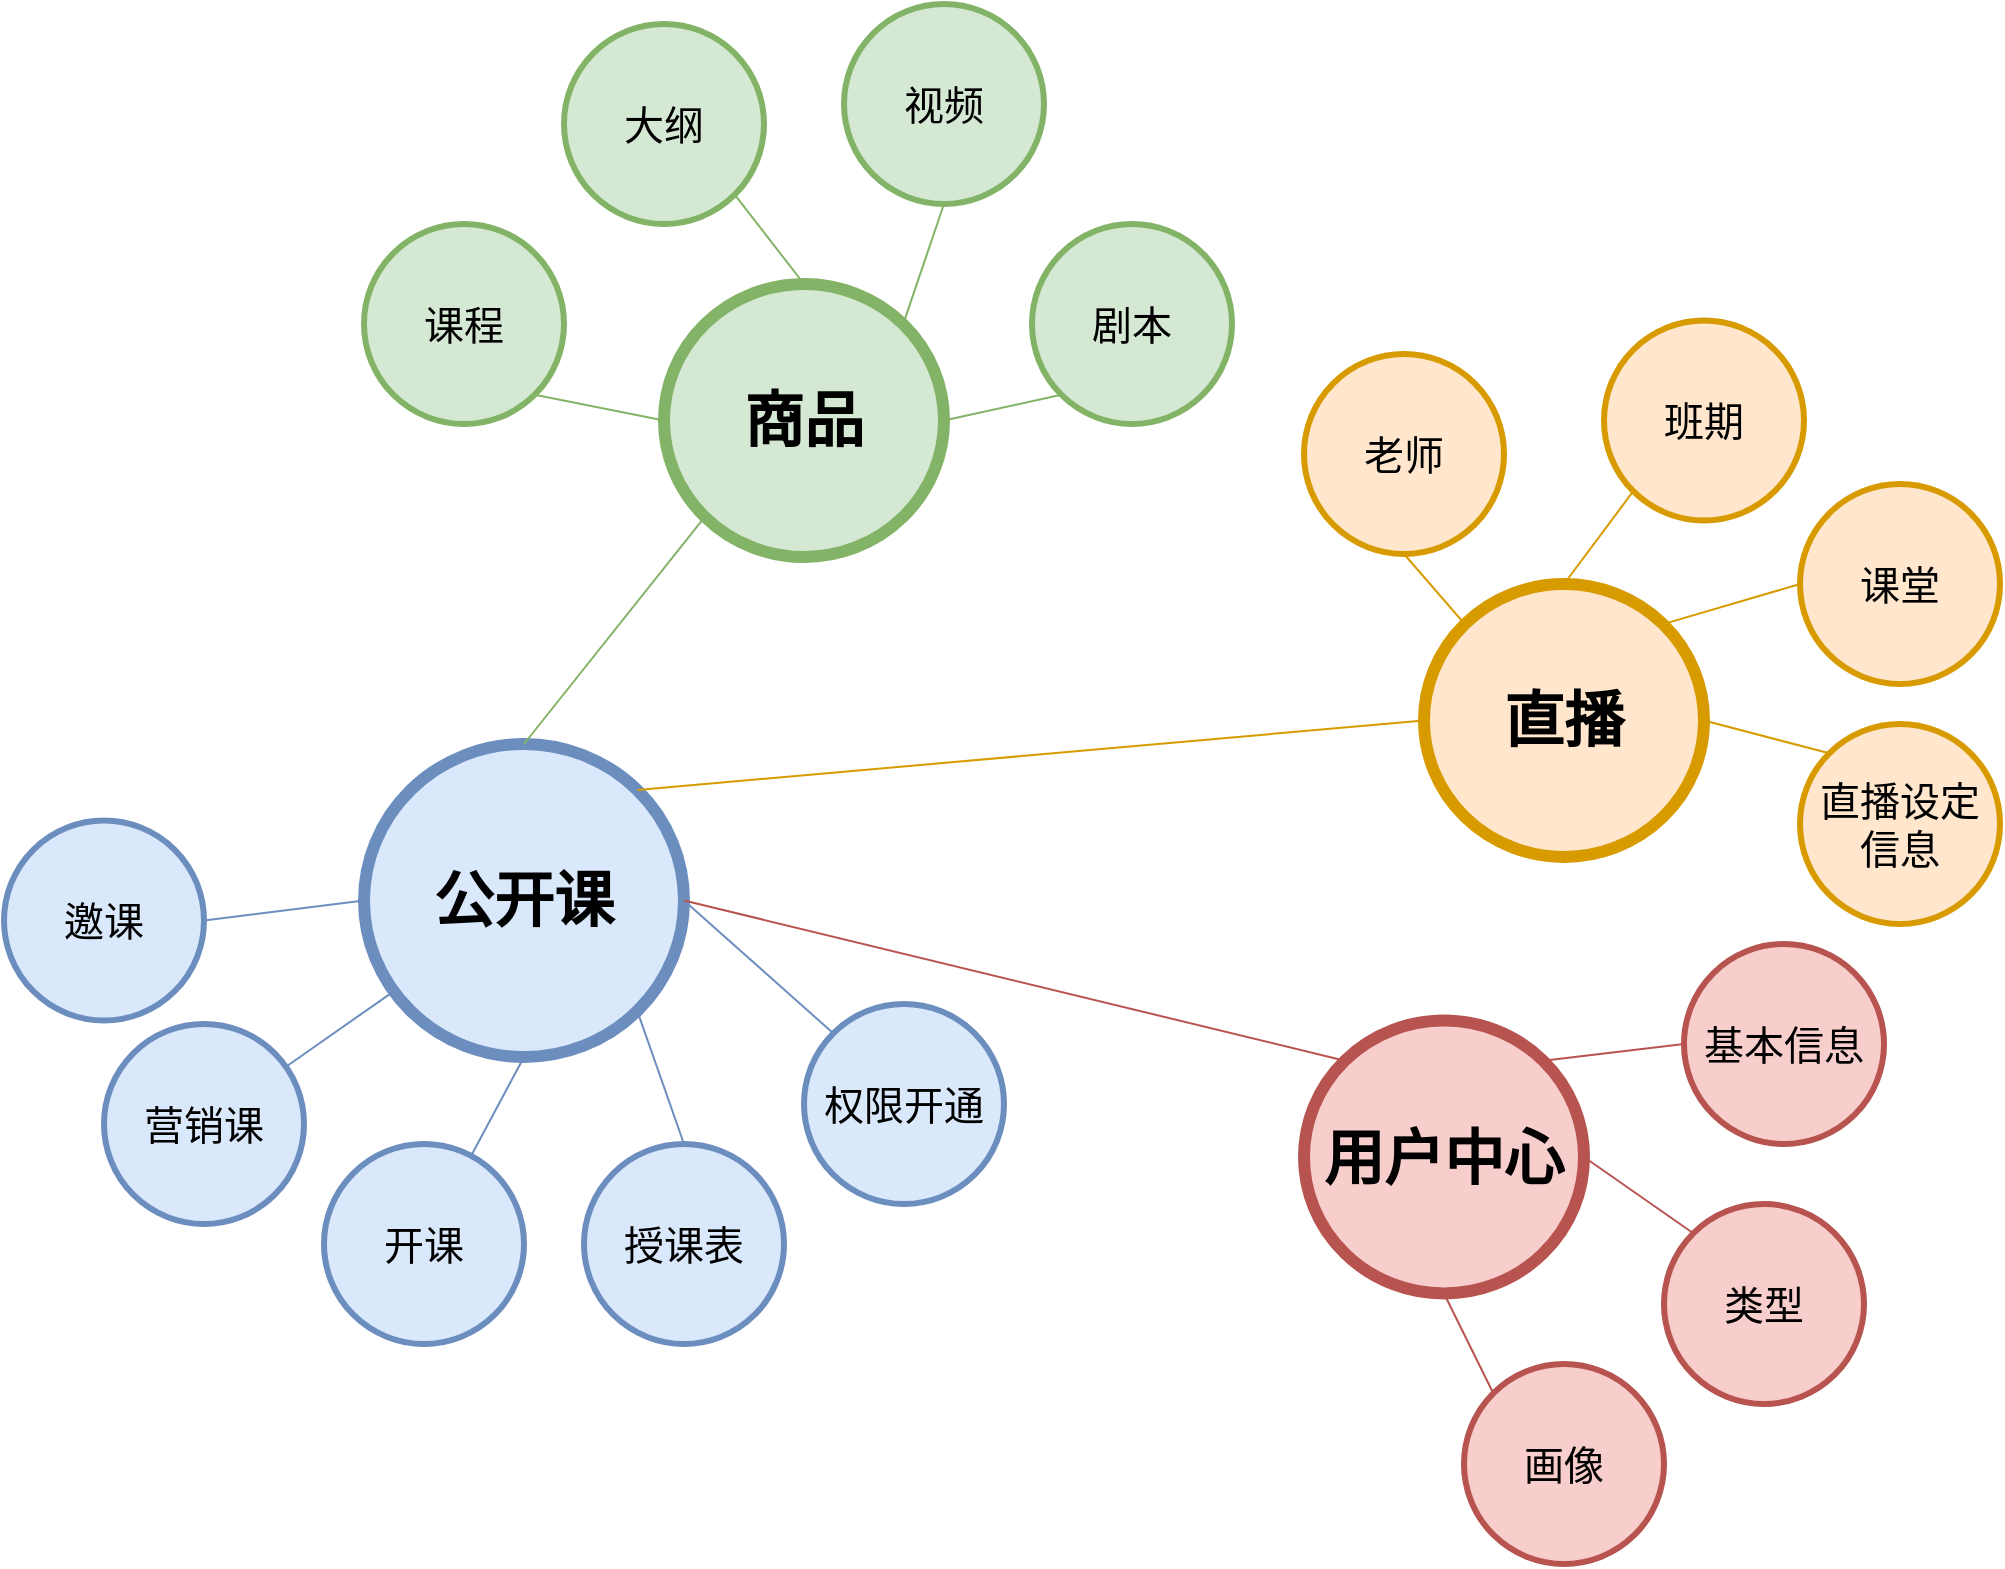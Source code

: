 <mxfile version="15.3.3" type="github">
  <diagram id="X7heIwv5WM6i-sBmFB4s" name="Page-1">
    <mxGraphModel dx="119" dy="502" grid="1" gridSize="10" guides="1" tooltips="1" connect="1" arrows="1" fold="1" page="1" pageScale="1" pageWidth="827" pageHeight="1169" math="0" shadow="0">
      <root>
        <mxCell id="0" />
        <mxCell id="1" parent="0" />
        <mxCell id="I5j3_8j3GP6viw84mAff-1" value="公开课" style="ellipse;whiteSpace=wrap;html=1;shadow=0;fontFamily=Helvetica;fontSize=30;align=center;strokeColor=#6c8ebf;strokeWidth=6;fillColor=#dae8fc;fontStyle=1;" vertex="1" parent="1">
          <mxGeometry x="1300" y="780" width="160" height="156.5" as="geometry" />
        </mxCell>
        <mxCell id="I5j3_8j3GP6viw84mAff-2" value="邀课" style="ellipse;whiteSpace=wrap;html=1;shadow=0;fontFamily=Helvetica;fontSize=20;align=center;strokeWidth=3;fillColor=#dae8fc;strokeColor=#6c8ebf;" vertex="1" parent="1">
          <mxGeometry x="1120" y="818.25" width="100" height="100" as="geometry" />
        </mxCell>
        <mxCell id="I5j3_8j3GP6viw84mAff-3" value="营销课" style="ellipse;whiteSpace=wrap;html=1;shadow=0;fontFamily=Helvetica;fontSize=20;align=center;strokeWidth=3;fillColor=#dae8fc;strokeColor=#6c8ebf;" vertex="1" parent="1">
          <mxGeometry x="1170" y="920" width="100" height="100" as="geometry" />
        </mxCell>
        <mxCell id="I5j3_8j3GP6viw84mAff-4" value="开课" style="ellipse;whiteSpace=wrap;html=1;shadow=0;fontFamily=Helvetica;fontSize=20;align=center;strokeWidth=3;fillColor=#dae8fc;strokeColor=#6c8ebf;" vertex="1" parent="1">
          <mxGeometry x="1280" y="980" width="100" height="100" as="geometry" />
        </mxCell>
        <mxCell id="I5j3_8j3GP6viw84mAff-5" value="授课表" style="ellipse;whiteSpace=wrap;html=1;shadow=0;fontFamily=Helvetica;fontSize=20;align=center;strokeWidth=3;fillColor=#dae8fc;strokeColor=#6c8ebf;" vertex="1" parent="1">
          <mxGeometry x="1410" y="980" width="100" height="100" as="geometry" />
        </mxCell>
        <mxCell id="I5j3_8j3GP6viw84mAff-6" value="权限开通" style="ellipse;whiteSpace=wrap;html=1;shadow=0;fontFamily=Helvetica;fontSize=20;align=center;strokeWidth=3;fillColor=#dae8fc;strokeColor=#6c8ebf;" vertex="1" parent="1">
          <mxGeometry x="1520" y="910" width="100" height="100" as="geometry" />
        </mxCell>
        <mxCell id="I5j3_8j3GP6viw84mAff-7" value="" style="endArrow=none;html=1;entryX=0;entryY=0.5;entryDx=0;entryDy=0;exitX=1;exitY=0.5;exitDx=0;exitDy=0;fillColor=#dae8fc;strokeColor=#6c8ebf;" edge="1" parent="1" source="I5j3_8j3GP6viw84mAff-2" target="I5j3_8j3GP6viw84mAff-1">
          <mxGeometry width="50" height="50" relative="1" as="geometry">
            <mxPoint x="1250" y="930" as="sourcePoint" />
            <mxPoint x="1500" y="900" as="targetPoint" />
            <Array as="points" />
          </mxGeometry>
        </mxCell>
        <mxCell id="I5j3_8j3GP6viw84mAff-8" value="" style="endArrow=none;html=1;fillColor=#dae8fc;strokeColor=#6c8ebf;" edge="1" parent="1" source="I5j3_8j3GP6viw84mAff-3" target="I5j3_8j3GP6viw84mAff-1">
          <mxGeometry width="50" height="50" relative="1" as="geometry">
            <mxPoint x="1270" y="960" as="sourcePoint" />
            <mxPoint x="1320" y="910" as="targetPoint" />
            <Array as="points" />
          </mxGeometry>
        </mxCell>
        <mxCell id="I5j3_8j3GP6viw84mAff-9" value="" style="endArrow=none;html=1;entryX=0.5;entryY=1;entryDx=0;entryDy=0;fillColor=#dae8fc;strokeColor=#6c8ebf;" edge="1" parent="1" source="I5j3_8j3GP6viw84mAff-4" target="I5j3_8j3GP6viw84mAff-1">
          <mxGeometry width="50" height="50" relative="1" as="geometry">
            <mxPoint x="1330" y="985" as="sourcePoint" />
            <mxPoint x="1380" y="935" as="targetPoint" />
          </mxGeometry>
        </mxCell>
        <mxCell id="I5j3_8j3GP6viw84mAff-10" value="" style="endArrow=none;html=1;fillColor=#dae8fc;strokeColor=#6c8ebf;entryX=1;entryY=1;entryDx=0;entryDy=0;exitX=0.5;exitY=0;exitDx=0;exitDy=0;" edge="1" parent="1" source="I5j3_8j3GP6viw84mAff-5" target="I5j3_8j3GP6viw84mAff-1">
          <mxGeometry width="50" height="50" relative="1" as="geometry">
            <mxPoint x="1480" y="980" as="sourcePoint" />
            <mxPoint x="1530" y="930" as="targetPoint" />
          </mxGeometry>
        </mxCell>
        <mxCell id="I5j3_8j3GP6viw84mAff-11" value="" style="endArrow=none;html=1;fillColor=#dae8fc;strokeColor=#6c8ebf;entryX=1;entryY=0.5;entryDx=0;entryDy=0;exitX=0;exitY=0;exitDx=0;exitDy=0;" edge="1" parent="1" source="I5j3_8j3GP6viw84mAff-6" target="I5j3_8j3GP6viw84mAff-1">
          <mxGeometry width="50" height="50" relative="1" as="geometry">
            <mxPoint x="1490" y="990" as="sourcePoint" />
            <mxPoint x="1540" y="940" as="targetPoint" />
          </mxGeometry>
        </mxCell>
        <mxCell id="I5j3_8j3GP6viw84mAff-12" value="商品" style="ellipse;whiteSpace=wrap;html=1;shadow=0;fontFamily=Helvetica;fontSize=30;align=center;strokeColor=#82b366;strokeWidth=6;fillColor=#d5e8d4;fontStyle=1;" vertex="1" parent="1">
          <mxGeometry x="1450" y="550" width="140" height="136.5" as="geometry" />
        </mxCell>
        <mxCell id="I5j3_8j3GP6viw84mAff-13" value="课程" style="ellipse;whiteSpace=wrap;html=1;shadow=0;fontFamily=Helvetica;fontSize=20;align=center;strokeWidth=3;fillColor=#d5e8d4;strokeColor=#82b366;" vertex="1" parent="1">
          <mxGeometry x="1300" y="520" width="100" height="100" as="geometry" />
        </mxCell>
        <mxCell id="I5j3_8j3GP6viw84mAff-14" value="大纲" style="ellipse;whiteSpace=wrap;html=1;shadow=0;fontFamily=Helvetica;fontSize=20;align=center;strokeWidth=3;fillColor=#d5e8d4;strokeColor=#82b366;" vertex="1" parent="1">
          <mxGeometry x="1400" y="420" width="100" height="100" as="geometry" />
        </mxCell>
        <mxCell id="I5j3_8j3GP6viw84mAff-15" value="视频" style="ellipse;whiteSpace=wrap;html=1;shadow=0;fontFamily=Helvetica;fontSize=20;align=center;strokeWidth=3;fillColor=#d5e8d4;strokeColor=#82b366;" vertex="1" parent="1">
          <mxGeometry x="1540" y="410" width="100" height="100" as="geometry" />
        </mxCell>
        <mxCell id="I5j3_8j3GP6viw84mAff-16" value="剧本" style="ellipse;whiteSpace=wrap;html=1;shadow=0;fontFamily=Helvetica;fontSize=20;align=center;strokeWidth=3;fillColor=#d5e8d4;strokeColor=#82b366;" vertex="1" parent="1">
          <mxGeometry x="1634" y="520" width="100" height="100" as="geometry" />
        </mxCell>
        <mxCell id="I5j3_8j3GP6viw84mAff-17" value="" style="endArrow=none;html=1;entryX=0;entryY=1;entryDx=0;entryDy=0;exitX=0.5;exitY=0;exitDx=0;exitDy=0;fillColor=#d5e8d4;strokeColor=#82b366;" edge="1" parent="1" source="I5j3_8j3GP6viw84mAff-1" target="I5j3_8j3GP6viw84mAff-12">
          <mxGeometry width="50" height="50" relative="1" as="geometry">
            <mxPoint x="1380" y="780" as="sourcePoint" />
            <mxPoint x="1380" y="640" as="targetPoint" />
          </mxGeometry>
        </mxCell>
        <mxCell id="I5j3_8j3GP6viw84mAff-18" value="" style="endArrow=none;html=1;fillColor=#d5e8d4;strokeColor=#82b366;entryX=0.5;entryY=0;entryDx=0;entryDy=0;exitX=1;exitY=1;exitDx=0;exitDy=0;" edge="1" parent="1" source="I5j3_8j3GP6viw84mAff-14" target="I5j3_8j3GP6viw84mAff-12">
          <mxGeometry width="50" height="50" relative="1" as="geometry">
            <mxPoint x="1290" y="540" as="sourcePoint" />
            <mxPoint x="1340" y="490" as="targetPoint" />
          </mxGeometry>
        </mxCell>
        <mxCell id="I5j3_8j3GP6viw84mAff-19" value="" style="endArrow=none;html=1;fillColor=#d5e8d4;strokeColor=#82b366;entryX=1;entryY=0;entryDx=0;entryDy=0;exitX=0.5;exitY=1;exitDx=0;exitDy=0;" edge="1" parent="1" source="I5j3_8j3GP6viw84mAff-15" target="I5j3_8j3GP6viw84mAff-12">
          <mxGeometry width="50" height="50" relative="1" as="geometry">
            <mxPoint x="1300" y="550" as="sourcePoint" />
            <mxPoint x="1350" y="500" as="targetPoint" />
          </mxGeometry>
        </mxCell>
        <mxCell id="I5j3_8j3GP6viw84mAff-20" value="" style="endArrow=none;html=1;fillColor=#d5e8d4;strokeColor=#82b366;entryX=0;entryY=1;entryDx=0;entryDy=0;exitX=1;exitY=0.5;exitDx=0;exitDy=0;" edge="1" parent="1" source="I5j3_8j3GP6viw84mAff-12" target="I5j3_8j3GP6viw84mAff-16">
          <mxGeometry width="50" height="50" relative="1" as="geometry">
            <mxPoint x="1310" y="560" as="sourcePoint" />
            <mxPoint x="1360" y="510" as="targetPoint" />
          </mxGeometry>
        </mxCell>
        <mxCell id="I5j3_8j3GP6viw84mAff-21" value="" style="endArrow=none;html=1;fillColor=#d5e8d4;strokeColor=#82b366;entryX=0;entryY=0.5;entryDx=0;entryDy=0;exitX=1;exitY=1;exitDx=0;exitDy=0;" edge="1" parent="1" source="I5j3_8j3GP6viw84mAff-13" target="I5j3_8j3GP6viw84mAff-12">
          <mxGeometry width="50" height="50" relative="1" as="geometry">
            <mxPoint x="1330" y="580" as="sourcePoint" />
            <mxPoint x="1380" y="530" as="targetPoint" />
          </mxGeometry>
        </mxCell>
        <mxCell id="I5j3_8j3GP6viw84mAff-22" value="直播" style="ellipse;whiteSpace=wrap;html=1;shadow=0;fontFamily=Helvetica;fontSize=30;align=center;strokeColor=#d79b00;strokeWidth=6;fillColor=#ffe6cc;fontStyle=1;" vertex="1" parent="1">
          <mxGeometry x="1830" y="700" width="140" height="136.5" as="geometry" />
        </mxCell>
        <mxCell id="I5j3_8j3GP6viw84mAff-23" value="老师" style="ellipse;whiteSpace=wrap;html=1;shadow=0;fontFamily=Helvetica;fontSize=20;align=center;strokeWidth=3;fillColor=#ffe6cc;strokeColor=#d79b00;" vertex="1" parent="1">
          <mxGeometry x="1770" y="585" width="100" height="100" as="geometry" />
        </mxCell>
        <mxCell id="I5j3_8j3GP6viw84mAff-24" value="班期" style="ellipse;whiteSpace=wrap;html=1;shadow=0;fontFamily=Helvetica;fontSize=20;align=center;strokeWidth=3;fillColor=#ffe6cc;strokeColor=#d79b00;" vertex="1" parent="1">
          <mxGeometry x="1920" y="568.25" width="100" height="100" as="geometry" />
        </mxCell>
        <mxCell id="I5j3_8j3GP6viw84mAff-25" value="课堂" style="ellipse;whiteSpace=wrap;html=1;shadow=0;fontFamily=Helvetica;fontSize=20;align=center;strokeWidth=3;fillColor=#ffe6cc;strokeColor=#d79b00;" vertex="1" parent="1">
          <mxGeometry x="2018" y="650" width="100" height="100" as="geometry" />
        </mxCell>
        <mxCell id="I5j3_8j3GP6viw84mAff-26" value="直播设定&lt;br&gt;信息" style="ellipse;whiteSpace=wrap;html=1;shadow=0;fontFamily=Helvetica;fontSize=20;align=center;strokeWidth=3;fillColor=#ffe6cc;strokeColor=#d79b00;" vertex="1" parent="1">
          <mxGeometry x="2018" y="770" width="100" height="100" as="geometry" />
        </mxCell>
        <mxCell id="I5j3_8j3GP6viw84mAff-27" value="" style="endArrow=none;html=1;fillColor=#ffe6cc;strokeColor=#d79b00;entryX=0.5;entryY=1;entryDx=0;entryDy=0;exitX=0;exitY=0;exitDx=0;exitDy=0;" edge="1" parent="1" source="I5j3_8j3GP6viw84mAff-22" target="I5j3_8j3GP6viw84mAff-23">
          <mxGeometry width="50" height="50" relative="1" as="geometry">
            <mxPoint x="1550" y="810" as="sourcePoint" />
            <mxPoint x="1600" y="760" as="targetPoint" />
          </mxGeometry>
        </mxCell>
        <mxCell id="I5j3_8j3GP6viw84mAff-28" value="" style="endArrow=none;html=1;fillColor=#ffe6cc;strokeColor=#d79b00;entryX=0;entryY=1;entryDx=0;entryDy=0;exitX=0.5;exitY=0;exitDx=0;exitDy=0;" edge="1" parent="1" source="I5j3_8j3GP6viw84mAff-22" target="I5j3_8j3GP6viw84mAff-24">
          <mxGeometry width="50" height="50" relative="1" as="geometry">
            <mxPoint x="1560" y="820" as="sourcePoint" />
            <mxPoint x="1610" y="770" as="targetPoint" />
          </mxGeometry>
        </mxCell>
        <mxCell id="I5j3_8j3GP6viw84mAff-29" value="" style="endArrow=none;html=1;fillColor=#ffe6cc;strokeColor=#d79b00;entryX=0;entryY=0.5;entryDx=0;entryDy=0;exitX=1;exitY=0;exitDx=0;exitDy=0;" edge="1" parent="1" source="I5j3_8j3GP6viw84mAff-22" target="I5j3_8j3GP6viw84mAff-25">
          <mxGeometry width="50" height="50" relative="1" as="geometry">
            <mxPoint x="1570" y="830" as="sourcePoint" />
            <mxPoint x="1620" y="780" as="targetPoint" />
          </mxGeometry>
        </mxCell>
        <mxCell id="I5j3_8j3GP6viw84mAff-30" value="" style="endArrow=none;html=1;fillColor=#ffe6cc;strokeColor=#d79b00;entryX=0;entryY=0;entryDx=0;entryDy=0;exitX=1;exitY=0.5;exitDx=0;exitDy=0;" edge="1" parent="1" source="I5j3_8j3GP6viw84mAff-22" target="I5j3_8j3GP6viw84mAff-26">
          <mxGeometry width="50" height="50" relative="1" as="geometry">
            <mxPoint x="1580" y="840" as="sourcePoint" />
            <mxPoint x="1630" y="790" as="targetPoint" />
          </mxGeometry>
        </mxCell>
        <mxCell id="I5j3_8j3GP6viw84mAff-31" value="" style="endArrow=none;html=1;entryX=0;entryY=0.5;entryDx=0;entryDy=0;exitX=1;exitY=0;exitDx=0;exitDy=0;fillColor=#ffe6cc;strokeColor=#d79b00;" edge="1" parent="1" source="I5j3_8j3GP6viw84mAff-1" target="I5j3_8j3GP6viw84mAff-22">
          <mxGeometry width="50" height="50" relative="1" as="geometry">
            <mxPoint x="1380" y="810" as="sourcePoint" />
            <mxPoint x="1480.412" y="676.421" as="targetPoint" />
          </mxGeometry>
        </mxCell>
        <mxCell id="I5j3_8j3GP6viw84mAff-32" value="用户中心" style="ellipse;whiteSpace=wrap;html=1;shadow=0;fontFamily=Helvetica;fontSize=30;align=center;strokeColor=#b85450;strokeWidth=6;fillColor=#f8cecc;fontStyle=1;" vertex="1" parent="1">
          <mxGeometry x="1770" y="918.25" width="140" height="136.5" as="geometry" />
        </mxCell>
        <mxCell id="I5j3_8j3GP6viw84mAff-33" value="基本信息" style="ellipse;whiteSpace=wrap;html=1;shadow=0;fontFamily=Helvetica;fontSize=20;align=center;strokeWidth=3;fillColor=#f8cecc;strokeColor=#b85450;" vertex="1" parent="1">
          <mxGeometry x="1960" y="880" width="100" height="100" as="geometry" />
        </mxCell>
        <mxCell id="I5j3_8j3GP6viw84mAff-34" value="类型" style="ellipse;whiteSpace=wrap;html=1;shadow=0;fontFamily=Helvetica;fontSize=20;align=center;strokeWidth=3;fillColor=#f8cecc;strokeColor=#b85450;" vertex="1" parent="1">
          <mxGeometry x="1950" y="1010" width="100" height="100" as="geometry" />
        </mxCell>
        <mxCell id="I5j3_8j3GP6viw84mAff-35" value="画像" style="ellipse;whiteSpace=wrap;html=1;shadow=0;fontFamily=Helvetica;fontSize=20;align=center;strokeWidth=3;fillColor=#f8cecc;strokeColor=#b85450;" vertex="1" parent="1">
          <mxGeometry x="1850" y="1090" width="100" height="100" as="geometry" />
        </mxCell>
        <mxCell id="I5j3_8j3GP6viw84mAff-36" value="" style="endArrow=none;html=1;fillColor=#f8cecc;strokeColor=#b85450;exitX=1;exitY=0.5;exitDx=0;exitDy=0;entryX=0;entryY=0;entryDx=0;entryDy=0;" edge="1" parent="1" source="I5j3_8j3GP6viw84mAff-1" target="I5j3_8j3GP6viw84mAff-32">
          <mxGeometry width="50" height="50" relative="1" as="geometry">
            <mxPoint x="1720" y="1000" as="sourcePoint" />
            <mxPoint x="1770" y="950" as="targetPoint" />
          </mxGeometry>
        </mxCell>
        <mxCell id="I5j3_8j3GP6viw84mAff-37" value="" style="endArrow=none;html=1;fillColor=#f8cecc;strokeColor=#b85450;entryX=0;entryY=0.5;entryDx=0;entryDy=0;exitX=1;exitY=0;exitDx=0;exitDy=0;" edge="1" parent="1" source="I5j3_8j3GP6viw84mAff-32" target="I5j3_8j3GP6viw84mAff-33">
          <mxGeometry width="50" height="50" relative="1" as="geometry">
            <mxPoint x="1730" y="1010" as="sourcePoint" />
            <mxPoint x="1780" y="960" as="targetPoint" />
          </mxGeometry>
        </mxCell>
        <mxCell id="I5j3_8j3GP6viw84mAff-38" value="" style="endArrow=none;html=1;fillColor=#f8cecc;strokeColor=#b85450;entryX=0;entryY=0;entryDx=0;entryDy=0;exitX=1;exitY=0.5;exitDx=0;exitDy=0;" edge="1" parent="1" source="I5j3_8j3GP6viw84mAff-32" target="I5j3_8j3GP6viw84mAff-34">
          <mxGeometry width="50" height="50" relative="1" as="geometry">
            <mxPoint x="1740" y="1020" as="sourcePoint" />
            <mxPoint x="1790" y="970" as="targetPoint" />
          </mxGeometry>
        </mxCell>
        <mxCell id="I5j3_8j3GP6viw84mAff-39" value="" style="endArrow=none;html=1;fillColor=#f8cecc;strokeColor=#b85450;entryX=0;entryY=0;entryDx=0;entryDy=0;exitX=0.5;exitY=1;exitDx=0;exitDy=0;" edge="1" parent="1" source="I5j3_8j3GP6viw84mAff-32" target="I5j3_8j3GP6viw84mAff-35">
          <mxGeometry width="50" height="50" relative="1" as="geometry">
            <mxPoint x="1830" y="1070" as="sourcePoint" />
            <mxPoint x="1800" y="980" as="targetPoint" />
          </mxGeometry>
        </mxCell>
      </root>
    </mxGraphModel>
  </diagram>
</mxfile>
